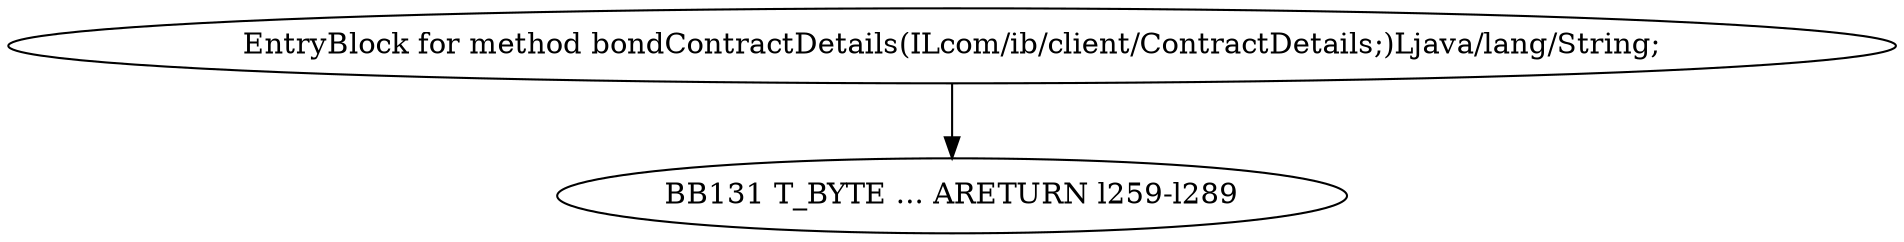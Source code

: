 digraph G {
  1 [ label="BB131 T_BYTE ... ARETURN l259-l289" ];
  2 [ label="EntryBlock for method bondContractDetails(ILcom/ib/client/ContractDetails;)Ljava/lang/String;" ];
  2 -> 1 [ label="" ];
}
